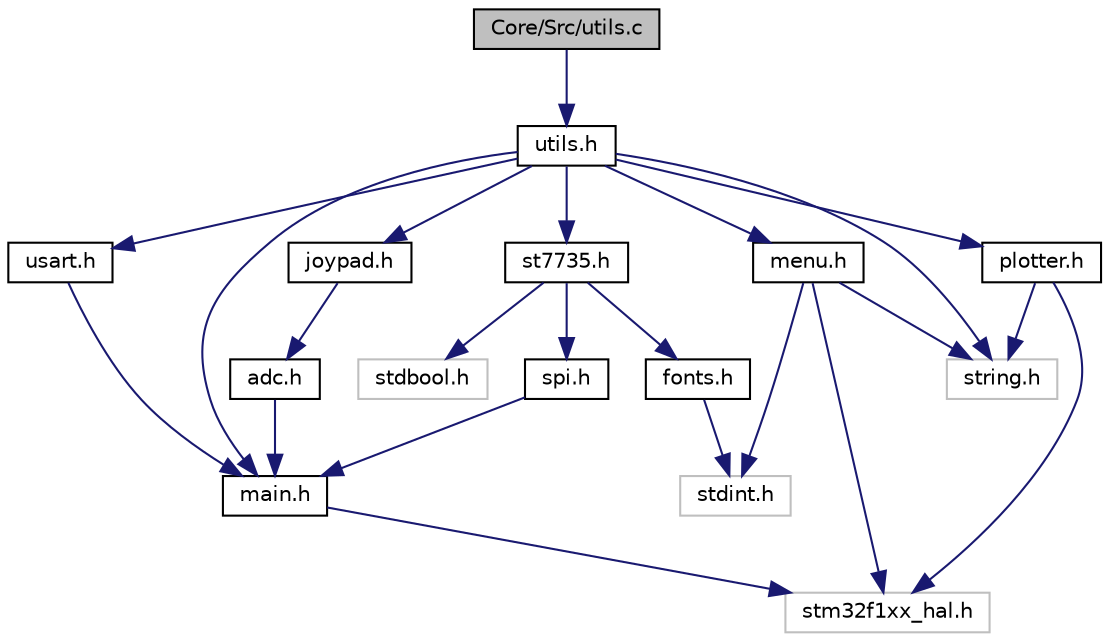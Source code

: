 digraph "Core/Src/utils.c"
{
 // LATEX_PDF_SIZE
  edge [fontname="Helvetica",fontsize="10",labelfontname="Helvetica",labelfontsize="10"];
  node [fontname="Helvetica",fontsize="10",shape=record];
  Node1 [label="Core/Src/utils.c",height=0.2,width=0.4,color="black", fillcolor="grey75", style="filled", fontcolor="black",tooltip=" "];
  Node1 -> Node2 [color="midnightblue",fontsize="10",style="solid"];
  Node2 [label="utils.h",height=0.2,width=0.4,color="black", fillcolor="white", style="filled",URL="$utils_8h_source.html",tooltip=" "];
  Node2 -> Node3 [color="midnightblue",fontsize="10",style="solid"];
  Node3 [label="main.h",height=0.2,width=0.4,color="black", fillcolor="white", style="filled",URL="$main_8h.html",tooltip=": Header for main.c file. This file contains the common defines of the application."];
  Node3 -> Node4 [color="midnightblue",fontsize="10",style="solid"];
  Node4 [label="stm32f1xx_hal.h",height=0.2,width=0.4,color="grey75", fillcolor="white", style="filled",tooltip=" "];
  Node2 -> Node5 [color="midnightblue",fontsize="10",style="solid"];
  Node5 [label="joypad.h",height=0.2,width=0.4,color="black", fillcolor="white", style="filled",URL="$joypad_8h_source.html",tooltip=" "];
  Node5 -> Node6 [color="midnightblue",fontsize="10",style="solid"];
  Node6 [label="adc.h",height=0.2,width=0.4,color="black", fillcolor="white", style="filled",URL="$adc_8h.html",tooltip="This file contains all the function prototypes for the adc.c file."];
  Node6 -> Node3 [color="midnightblue",fontsize="10",style="solid"];
  Node2 -> Node7 [color="midnightblue",fontsize="10",style="solid"];
  Node7 [label="menu.h",height=0.2,width=0.4,color="black", fillcolor="white", style="filled",URL="$menu_8h_source.html",tooltip=" "];
  Node7 -> Node8 [color="midnightblue",fontsize="10",style="solid"];
  Node8 [label="string.h",height=0.2,width=0.4,color="grey75", fillcolor="white", style="filled",tooltip=" "];
  Node7 -> Node9 [color="midnightblue",fontsize="10",style="solid"];
  Node9 [label="stdint.h",height=0.2,width=0.4,color="grey75", fillcolor="white", style="filled",tooltip=" "];
  Node7 -> Node4 [color="midnightblue",fontsize="10",style="solid"];
  Node2 -> Node10 [color="midnightblue",fontsize="10",style="solid"];
  Node10 [label="st7735.h",height=0.2,width=0.4,color="black", fillcolor="white", style="filled",URL="$st7735_8h_source.html",tooltip=" "];
  Node10 -> Node11 [color="midnightblue",fontsize="10",style="solid"];
  Node11 [label="fonts.h",height=0.2,width=0.4,color="black", fillcolor="white", style="filled",URL="$fonts_8h_source.html",tooltip=" "];
  Node11 -> Node9 [color="midnightblue",fontsize="10",style="solid"];
  Node10 -> Node12 [color="midnightblue",fontsize="10",style="solid"];
  Node12 [label="spi.h",height=0.2,width=0.4,color="black", fillcolor="white", style="filled",URL="$spi_8h.html",tooltip="This file contains all the function prototypes for the spi.c file."];
  Node12 -> Node3 [color="midnightblue",fontsize="10",style="solid"];
  Node10 -> Node13 [color="midnightblue",fontsize="10",style="solid"];
  Node13 [label="stdbool.h",height=0.2,width=0.4,color="grey75", fillcolor="white", style="filled",tooltip=" "];
  Node2 -> Node14 [color="midnightblue",fontsize="10",style="solid"];
  Node14 [label="usart.h",height=0.2,width=0.4,color="black", fillcolor="white", style="filled",URL="$usart_8h.html",tooltip="This file contains all the function prototypes for the usart.c file."];
  Node14 -> Node3 [color="midnightblue",fontsize="10",style="solid"];
  Node2 -> Node8 [color="midnightblue",fontsize="10",style="solid"];
  Node2 -> Node15 [color="midnightblue",fontsize="10",style="solid"];
  Node15 [label="plotter.h",height=0.2,width=0.4,color="black", fillcolor="white", style="filled",URL="$plotter_8h.html",tooltip=" "];
  Node15 -> Node4 [color="midnightblue",fontsize="10",style="solid"];
  Node15 -> Node8 [color="midnightblue",fontsize="10",style="solid"];
}

